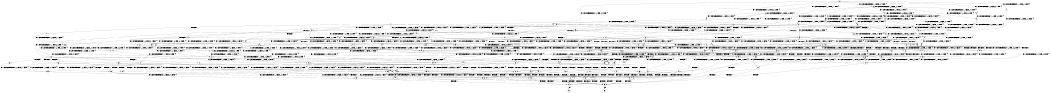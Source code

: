 digraph BCG {
size = "7, 10.5";
center = TRUE;
node [shape = circle];
0 [peripheries = 2];
0 -> 1 [label = "EX !0 !ATOMIC_EXCH_BRANCH (1, +1, TRUE, +0, 2, TRUE) !{}"];
0 -> 2 [label = "EX !2 !ATOMIC_EXCH_BRANCH (1, +0, FALSE, +0, 1, TRUE) !{}"];
0 -> 3 [label = "EX !1 !ATOMIC_EXCH_BRANCH (1, +0, TRUE, +0, 1, TRUE) !{}"];
0 -> 4 [label = "EX !0 !ATOMIC_EXCH_BRANCH (1, +1, TRUE, +0, 2, TRUE) !{}"];
0 -> 5 [label = "EX !2 !ATOMIC_EXCH_BRANCH (1, +0, FALSE, +0, 1, TRUE) !{}"];
0 -> 6 [label = "EX !1 !ATOMIC_EXCH_BRANCH (1, +0, TRUE, +0, 1, TRUE) !{}"];
1 -> 7 [label = "EX !2 !ATOMIC_EXCH_BRANCH (1, +0, FALSE, +0, 1, FALSE) !{}"];
2 -> 8 [label = "EX !0 !ATOMIC_EXCH_BRANCH (1, +1, TRUE, +0, 2, TRUE) !{}"];
3 -> 9 [label = "EX !0 !ATOMIC_EXCH_BRANCH (1, +1, TRUE, +0, 2, TRUE) !{}"];
4 -> 7 [label = "EX !2 !ATOMIC_EXCH_BRANCH (1, +0, FALSE, +0, 1, FALSE) !{}"];
4 -> 10 [label = "EX !1 !ATOMIC_EXCH_BRANCH (1, +0, TRUE, +0, 1, FALSE) !{}"];
4 -> 11 [label = "TERMINATE !0"];
4 -> 12 [label = "EX !2 !ATOMIC_EXCH_BRANCH (1, +0, FALSE, +0, 1, FALSE) !{}"];
4 -> 13 [label = "EX !1 !ATOMIC_EXCH_BRANCH (1, +0, TRUE, +0, 1, FALSE) !{}"];
4 -> 14 [label = "TERMINATE !0"];
5 -> 2 [label = "EX !2 !ATOMIC_EXCH_BRANCH (1, +0, FALSE, +0, 1, TRUE) !{}"];
5 -> 8 [label = "EX !0 !ATOMIC_EXCH_BRANCH (1, +1, TRUE, +0, 2, TRUE) !{}"];
5 -> 15 [label = "EX !1 !ATOMIC_EXCH_BRANCH (1, +0, TRUE, +0, 1, TRUE) !{}"];
5 -> 5 [label = "EX !2 !ATOMIC_EXCH_BRANCH (1, +0, FALSE, +0, 1, TRUE) !{}"];
5 -> 16 [label = "EX !0 !ATOMIC_EXCH_BRANCH (1, +1, TRUE, +0, 2, TRUE) !{}"];
5 -> 17 [label = "EX !1 !ATOMIC_EXCH_BRANCH (1, +0, TRUE, +0, 1, TRUE) !{}"];
6 -> 3 [label = "EX !1 !ATOMIC_EXCH_BRANCH (1, +0, TRUE, +0, 1, TRUE) !{}"];
6 -> 9 [label = "EX !0 !ATOMIC_EXCH_BRANCH (1, +1, TRUE, +0, 2, TRUE) !{}"];
6 -> 18 [label = "EX !2 !ATOMIC_EXCH_BRANCH (1, +0, FALSE, +0, 1, TRUE) !{}"];
6 -> 6 [label = "EX !1 !ATOMIC_EXCH_BRANCH (1, +0, TRUE, +0, 1, TRUE) !{}"];
6 -> 19 [label = "EX !0 !ATOMIC_EXCH_BRANCH (1, +1, TRUE, +0, 2, TRUE) !{}"];
6 -> 20 [label = "EX !2 !ATOMIC_EXCH_BRANCH (1, +0, FALSE, +0, 1, TRUE) !{}"];
7 -> 21 [label = "EX !1 !ATOMIC_EXCH_BRANCH (1, +0, TRUE, +0, 1, FALSE) !{}"];
8 -> 7 [label = "EX !2 !ATOMIC_EXCH_BRANCH (1, +0, FALSE, +0, 1, FALSE) !{}"];
9 -> 10 [label = "EX !1 !ATOMIC_EXCH_BRANCH (1, +0, TRUE, +0, 1, FALSE) !{}"];
10 -> 22 [label = "EX !1 !ATOMIC_EXCH_BRANCH (1, +1, TRUE, +0, 3, TRUE) !{}"];
11 -> 23 [label = "EX !2 !ATOMIC_EXCH_BRANCH (1, +0, FALSE, +0, 1, FALSE) !{}"];
12 -> 21 [label = "EX !1 !ATOMIC_EXCH_BRANCH (1, +0, TRUE, +0, 1, FALSE) !{}"];
12 -> 24 [label = "TERMINATE !0"];
12 -> 25 [label = "TERMINATE !2"];
12 -> 26 [label = "EX !1 !ATOMIC_EXCH_BRANCH (1, +0, TRUE, +0, 1, FALSE) !{}"];
12 -> 27 [label = "TERMINATE !0"];
12 -> 28 [label = "TERMINATE !2"];
13 -> 22 [label = "EX !1 !ATOMIC_EXCH_BRANCH (1, +1, TRUE, +0, 3, TRUE) !{}"];
13 -> 29 [label = "EX !2 !ATOMIC_EXCH_BRANCH (1, +0, FALSE, +0, 1, TRUE) !{}"];
13 -> 30 [label = "TERMINATE !0"];
13 -> 31 [label = "EX !1 !ATOMIC_EXCH_BRANCH (1, +1, TRUE, +0, 3, TRUE) !{}"];
13 -> 32 [label = "EX !2 !ATOMIC_EXCH_BRANCH (1, +0, FALSE, +0, 1, TRUE) !{}"];
13 -> 33 [label = "TERMINATE !0"];
14 -> 23 [label = "EX !2 !ATOMIC_EXCH_BRANCH (1, +0, FALSE, +0, 1, FALSE) !{}"];
14 -> 34 [label = "EX !1 !ATOMIC_EXCH_BRANCH (1, +0, TRUE, +0, 1, FALSE) !{}"];
14 -> 35 [label = "EX !2 !ATOMIC_EXCH_BRANCH (1, +0, FALSE, +0, 1, FALSE) !{}"];
14 -> 36 [label = "EX !1 !ATOMIC_EXCH_BRANCH (1, +0, TRUE, +0, 1, FALSE) !{}"];
15 -> 18 [label = "EX !2 !ATOMIC_EXCH_BRANCH (1, +0, FALSE, +0, 1, TRUE) !{}"];
16 -> 7 [label = "EX !2 !ATOMIC_EXCH_BRANCH (1, +0, FALSE, +0, 1, FALSE) !{}"];
16 -> 37 [label = "EX !1 !ATOMIC_EXCH_BRANCH (1, +0, TRUE, +0, 1, FALSE) !{}"];
16 -> 38 [label = "TERMINATE !0"];
16 -> 12 [label = "EX !2 !ATOMIC_EXCH_BRANCH (1, +0, FALSE, +0, 1, FALSE) !{}"];
16 -> 39 [label = "EX !1 !ATOMIC_EXCH_BRANCH (1, +0, TRUE, +0, 1, FALSE) !{}"];
16 -> 40 [label = "TERMINATE !0"];
17 -> 15 [label = "EX !1 !ATOMIC_EXCH_BRANCH (1, +0, TRUE, +0, 1, TRUE) !{}"];
17 -> 18 [label = "EX !2 !ATOMIC_EXCH_BRANCH (1, +0, FALSE, +0, 1, TRUE) !{}"];
17 -> 41 [label = "EX !0 !ATOMIC_EXCH_BRANCH (1, +1, TRUE, +0, 2, TRUE) !{}"];
17 -> 17 [label = "EX !1 !ATOMIC_EXCH_BRANCH (1, +0, TRUE, +0, 1, TRUE) !{}"];
17 -> 20 [label = "EX !2 !ATOMIC_EXCH_BRANCH (1, +0, FALSE, +0, 1, TRUE) !{}"];
17 -> 42 [label = "EX !0 !ATOMIC_EXCH_BRANCH (1, +1, TRUE, +0, 2, TRUE) !{}"];
18 -> 41 [label = "EX !0 !ATOMIC_EXCH_BRANCH (1, +1, TRUE, +0, 2, TRUE) !{}"];
19 -> 10 [label = "EX !1 !ATOMIC_EXCH_BRANCH (1, +0, TRUE, +0, 1, FALSE) !{}"];
19 -> 43 [label = "EX !2 !ATOMIC_EXCH_BRANCH (1, +0, FALSE, +0, 1, FALSE) !{}"];
19 -> 44 [label = "TERMINATE !0"];
19 -> 13 [label = "EX !1 !ATOMIC_EXCH_BRANCH (1, +0, TRUE, +0, 1, FALSE) !{}"];
19 -> 45 [label = "EX !2 !ATOMIC_EXCH_BRANCH (1, +0, FALSE, +0, 1, FALSE) !{}"];
19 -> 46 [label = "TERMINATE !0"];
20 -> 15 [label = "EX !1 !ATOMIC_EXCH_BRANCH (1, +0, TRUE, +0, 1, TRUE) !{}"];
20 -> 18 [label = "EX !2 !ATOMIC_EXCH_BRANCH (1, +0, FALSE, +0, 1, TRUE) !{}"];
20 -> 41 [label = "EX !0 !ATOMIC_EXCH_BRANCH (1, +1, TRUE, +0, 2, TRUE) !{}"];
20 -> 17 [label = "EX !1 !ATOMIC_EXCH_BRANCH (1, +0, TRUE, +0, 1, TRUE) !{}"];
20 -> 20 [label = "EX !2 !ATOMIC_EXCH_BRANCH (1, +0, FALSE, +0, 1, TRUE) !{}"];
20 -> 42 [label = "EX !0 !ATOMIC_EXCH_BRANCH (1, +1, TRUE, +0, 2, TRUE) !{}"];
21 -> 47 [label = "EX !1 !ATOMIC_EXCH_BRANCH (1, +1, TRUE, +0, 3, TRUE) !{}"];
22 -> 48 [label = "EX !2 !ATOMIC_EXCH_BRANCH (1, +0, FALSE, +0, 1, FALSE) !{}"];
23 -> 49 [label = "EX !1 !ATOMIC_EXCH_BRANCH (1, +0, TRUE, +0, 1, FALSE) !{}"];
24 -> 49 [label = "EX !1 !ATOMIC_EXCH_BRANCH (1, +0, TRUE, +0, 1, FALSE) !{}"];
25 -> 50 [label = "EX !1 !ATOMIC_EXCH_BRANCH (1, +0, TRUE, +0, 1, FALSE) !{}"];
26 -> 47 [label = "EX !1 !ATOMIC_EXCH_BRANCH (1, +1, TRUE, +0, 3, TRUE) !{}"];
26 -> 51 [label = "TERMINATE !0"];
26 -> 52 [label = "TERMINATE !2"];
26 -> 53 [label = "EX !1 !ATOMIC_EXCH_BRANCH (1, +1, TRUE, +0, 3, TRUE) !{}"];
26 -> 54 [label = "TERMINATE !0"];
26 -> 55 [label = "TERMINATE !2"];
27 -> 49 [label = "EX !1 !ATOMIC_EXCH_BRANCH (1, +0, TRUE, +0, 1, FALSE) !{}"];
27 -> 56 [label = "TERMINATE !2"];
27 -> 57 [label = "EX !1 !ATOMIC_EXCH_BRANCH (1, +0, TRUE, +0, 1, FALSE) !{}"];
27 -> 58 [label = "TERMINATE !2"];
28 -> 50 [label = "EX !1 !ATOMIC_EXCH_BRANCH (1, +0, TRUE, +0, 1, FALSE) !{}"];
28 -> 56 [label = "TERMINATE !0"];
28 -> 59 [label = "EX !1 !ATOMIC_EXCH_BRANCH (1, +0, TRUE, +0, 1, FALSE) !{}"];
28 -> 58 [label = "TERMINATE !0"];
29 -> 60 [label = "EX !1 !ATOMIC_EXCH_BRANCH (1, +1, TRUE, +0, 3, TRUE) !{}"];
30 -> 61 [label = "EX !2 !ATOMIC_EXCH_BRANCH (1, +0, FALSE, +0, 1, TRUE) !{}"];
31 -> 48 [label = "EX !2 !ATOMIC_EXCH_BRANCH (1, +0, FALSE, +0, 1, FALSE) !{}"];
31 -> 62 [label = "TERMINATE !0"];
31 -> 63 [label = "TERMINATE !1"];
31 -> 64 [label = "EX !2 !ATOMIC_EXCH_BRANCH (1, +0, FALSE, +0, 1, FALSE) !{}"];
31 -> 65 [label = "TERMINATE !0"];
31 -> 66 [label = "TERMINATE !1"];
32 -> 60 [label = "EX !1 !ATOMIC_EXCH_BRANCH (1, +1, TRUE, +0, 3, TRUE) !{}"];
32 -> 29 [label = "EX !2 !ATOMIC_EXCH_BRANCH (1, +0, FALSE, +0, 1, TRUE) !{}"];
32 -> 67 [label = "TERMINATE !0"];
32 -> 68 [label = "EX !1 !ATOMIC_EXCH_BRANCH (1, +1, TRUE, +0, 3, TRUE) !{}"];
32 -> 32 [label = "EX !2 !ATOMIC_EXCH_BRANCH (1, +0, FALSE, +0, 1, TRUE) !{}"];
32 -> 69 [label = "TERMINATE !0"];
33 -> 61 [label = "EX !2 !ATOMIC_EXCH_BRANCH (1, +0, FALSE, +0, 1, TRUE) !{}"];
33 -> 70 [label = "EX !1 !ATOMIC_EXCH_BRANCH (1, +1, TRUE, +0, 3, TRUE) !{}"];
33 -> 71 [label = "EX !2 !ATOMIC_EXCH_BRANCH (1, +0, FALSE, +0, 1, TRUE) !{}"];
33 -> 72 [label = "EX !1 !ATOMIC_EXCH_BRANCH (1, +1, TRUE, +0, 3, TRUE) !{}"];
34 -> 70 [label = "EX !1 !ATOMIC_EXCH_BRANCH (1, +1, TRUE, +0, 3, TRUE) !{}"];
35 -> 49 [label = "EX !1 !ATOMIC_EXCH_BRANCH (1, +0, TRUE, +0, 1, FALSE) !{}"];
35 -> 56 [label = "TERMINATE !2"];
35 -> 57 [label = "EX !1 !ATOMIC_EXCH_BRANCH (1, +0, TRUE, +0, 1, FALSE) !{}"];
35 -> 58 [label = "TERMINATE !2"];
36 -> 70 [label = "EX !1 !ATOMIC_EXCH_BRANCH (1, +1, TRUE, +0, 3, TRUE) !{}"];
36 -> 61 [label = "EX !2 !ATOMIC_EXCH_BRANCH (1, +0, FALSE, +0, 1, TRUE) !{}"];
36 -> 72 [label = "EX !1 !ATOMIC_EXCH_BRANCH (1, +1, TRUE, +0, 3, TRUE) !{}"];
36 -> 71 [label = "EX !2 !ATOMIC_EXCH_BRANCH (1, +0, FALSE, +0, 1, TRUE) !{}"];
37 -> 60 [label = "EX !1 !ATOMIC_EXCH_BRANCH (1, +1, TRUE, +0, 3, TRUE) !{}"];
38 -> 73 [label = "EX !1 !ATOMIC_EXCH_BRANCH (1, +0, TRUE, +0, 1, FALSE) !{}"];
39 -> 60 [label = "EX !1 !ATOMIC_EXCH_BRANCH (1, +1, TRUE, +0, 3, TRUE) !{}"];
39 -> 29 [label = "EX !2 !ATOMIC_EXCH_BRANCH (1, +0, FALSE, +0, 1, TRUE) !{}"];
39 -> 67 [label = "TERMINATE !0"];
39 -> 68 [label = "EX !1 !ATOMIC_EXCH_BRANCH (1, +1, TRUE, +0, 3, TRUE) !{}"];
39 -> 32 [label = "EX !2 !ATOMIC_EXCH_BRANCH (1, +0, FALSE, +0, 1, TRUE) !{}"];
39 -> 69 [label = "TERMINATE !0"];
40 -> 73 [label = "EX !1 !ATOMIC_EXCH_BRANCH (1, +0, TRUE, +0, 1, FALSE) !{}"];
40 -> 23 [label = "EX !2 !ATOMIC_EXCH_BRANCH (1, +0, FALSE, +0, 1, FALSE) !{}"];
40 -> 74 [label = "EX !1 !ATOMIC_EXCH_BRANCH (1, +0, TRUE, +0, 1, FALSE) !{}"];
40 -> 35 [label = "EX !2 !ATOMIC_EXCH_BRANCH (1, +0, FALSE, +0, 1, FALSE) !{}"];
41 -> 37 [label = "EX !1 !ATOMIC_EXCH_BRANCH (1, +0, TRUE, +0, 1, FALSE) !{}"];
42 -> 37 [label = "EX !1 !ATOMIC_EXCH_BRANCH (1, +0, TRUE, +0, 1, FALSE) !{}"];
42 -> 43 [label = "EX !2 !ATOMIC_EXCH_BRANCH (1, +0, FALSE, +0, 1, FALSE) !{}"];
42 -> 75 [label = "TERMINATE !0"];
42 -> 39 [label = "EX !1 !ATOMIC_EXCH_BRANCH (1, +0, TRUE, +0, 1, FALSE) !{}"];
42 -> 45 [label = "EX !2 !ATOMIC_EXCH_BRANCH (1, +0, FALSE, +0, 1, FALSE) !{}"];
42 -> 76 [label = "TERMINATE !0"];
43 -> 21 [label = "EX !1 !ATOMIC_EXCH_BRANCH (1, +0, TRUE, +0, 1, FALSE) !{}"];
44 -> 77 [label = "EX !2 !ATOMIC_EXCH_BRANCH (1, +0, FALSE, +0, 1, FALSE) !{}"];
45 -> 21 [label = "EX !1 !ATOMIC_EXCH_BRANCH (1, +0, TRUE, +0, 1, FALSE) !{}"];
45 -> 78 [label = "TERMINATE !0"];
45 -> 79 [label = "TERMINATE !2"];
45 -> 26 [label = "EX !1 !ATOMIC_EXCH_BRANCH (1, +0, TRUE, +0, 1, FALSE) !{}"];
45 -> 80 [label = "TERMINATE !0"];
45 -> 81 [label = "TERMINATE !2"];
46 -> 77 [label = "EX !2 !ATOMIC_EXCH_BRANCH (1, +0, FALSE, +0, 1, FALSE) !{}"];
46 -> 34 [label = "EX !1 !ATOMIC_EXCH_BRANCH (1, +0, TRUE, +0, 1, FALSE) !{}"];
46 -> 82 [label = "EX !2 !ATOMIC_EXCH_BRANCH (1, +0, FALSE, +0, 1, FALSE) !{}"];
46 -> 36 [label = "EX !1 !ATOMIC_EXCH_BRANCH (1, +0, TRUE, +0, 1, FALSE) !{}"];
47 -> 83 [label = "TERMINATE !0"];
48 -> 83 [label = "TERMINATE !0"];
49 -> 84 [label = "EX !1 !ATOMIC_EXCH_BRANCH (1, +1, TRUE, +0, 3, TRUE) !{}"];
50 -> 85 [label = "EX !1 !ATOMIC_EXCH_BRANCH (1, +1, TRUE, +0, 3, TRUE) !{}"];
51 -> 86 [label = "TERMINATE !2"];
52 -> 86 [label = "TERMINATE !0"];
53 -> 83 [label = "TERMINATE !0"];
53 -> 87 [label = "TERMINATE !2"];
53 -> 88 [label = "TERMINATE !1"];
53 -> 89 [label = "TERMINATE !0"];
53 -> 90 [label = "TERMINATE !2"];
53 -> 91 [label = "TERMINATE !1"];
54 -> 86 [label = "TERMINATE !2"];
54 -> 84 [label = "EX !1 !ATOMIC_EXCH_BRANCH (1, +1, TRUE, +0, 3, TRUE) !{}"];
54 -> 92 [label = "TERMINATE !2"];
54 -> 93 [label = "EX !1 !ATOMIC_EXCH_BRANCH (1, +1, TRUE, +0, 3, TRUE) !{}"];
55 -> 86 [label = "TERMINATE !0"];
55 -> 85 [label = "EX !1 !ATOMIC_EXCH_BRANCH (1, +1, TRUE, +0, 3, TRUE) !{}"];
55 -> 92 [label = "TERMINATE !0"];
55 -> 94 [label = "EX !1 !ATOMIC_EXCH_BRANCH (1, +1, TRUE, +0, 3, TRUE) !{}"];
56 -> 95 [label = "EX !1 !ATOMIC_EXCH_BRANCH (1, +0, TRUE, +0, 1, FALSE) !{}"];
57 -> 84 [label = "EX !1 !ATOMIC_EXCH_BRANCH (1, +1, TRUE, +0, 3, TRUE) !{}"];
57 -> 86 [label = "TERMINATE !2"];
57 -> 93 [label = "EX !1 !ATOMIC_EXCH_BRANCH (1, +1, TRUE, +0, 3, TRUE) !{}"];
57 -> 92 [label = "TERMINATE !2"];
58 -> 95 [label = "EX !1 !ATOMIC_EXCH_BRANCH (1, +0, TRUE, +0, 1, FALSE) !{}"];
58 -> 96 [label = "EX !1 !ATOMIC_EXCH_BRANCH (1, +0, TRUE, +0, 1, FALSE) !{}"];
59 -> 85 [label = "EX !1 !ATOMIC_EXCH_BRANCH (1, +1, TRUE, +0, 3, TRUE) !{}"];
59 -> 86 [label = "TERMINATE !0"];
59 -> 94 [label = "EX !1 !ATOMIC_EXCH_BRANCH (1, +1, TRUE, +0, 3, TRUE) !{}"];
59 -> 92 [label = "TERMINATE !0"];
60 -> 48 [label = "EX !2 !ATOMIC_EXCH_BRANCH (1, +0, FALSE, +0, 1, FALSE) !{}"];
61 -> 97 [label = "EX !1 !ATOMIC_EXCH_BRANCH (1, +1, TRUE, +0, 3, TRUE) !{}"];
62 -> 98 [label = "EX !2 !ATOMIC_EXCH_BRANCH (1, +0, FALSE, +0, 1, FALSE) !{}"];
63 -> 99 [label = "EX !2 !ATOMIC_EXCH_BRANCH (1, +0, FALSE, +0, 1, FALSE) !{}"];
64 -> 83 [label = "TERMINATE !0"];
64 -> 87 [label = "TERMINATE !2"];
64 -> 88 [label = "TERMINATE !1"];
64 -> 89 [label = "TERMINATE !0"];
64 -> 90 [label = "TERMINATE !2"];
64 -> 91 [label = "TERMINATE !1"];
65 -> 98 [label = "EX !2 !ATOMIC_EXCH_BRANCH (1, +0, FALSE, +0, 1, FALSE) !{}"];
65 -> 100 [label = "TERMINATE !1"];
65 -> 101 [label = "EX !2 !ATOMIC_EXCH_BRANCH (1, +0, FALSE, +0, 1, FALSE) !{}"];
65 -> 102 [label = "TERMINATE !1"];
66 -> 99 [label = "EX !2 !ATOMIC_EXCH_BRANCH (1, +0, FALSE, +0, 1, FALSE) !{}"];
66 -> 100 [label = "TERMINATE !0"];
66 -> 103 [label = "EX !2 !ATOMIC_EXCH_BRANCH (1, +0, FALSE, +0, 1, FALSE) !{}"];
66 -> 102 [label = "TERMINATE !0"];
67 -> 97 [label = "EX !1 !ATOMIC_EXCH_BRANCH (1, +1, TRUE, +0, 3, TRUE) !{}"];
68 -> 48 [label = "EX !2 !ATOMIC_EXCH_BRANCH (1, +0, FALSE, +0, 1, FALSE) !{}"];
68 -> 104 [label = "TERMINATE !0"];
68 -> 105 [label = "TERMINATE !1"];
68 -> 64 [label = "EX !2 !ATOMIC_EXCH_BRANCH (1, +0, FALSE, +0, 1, FALSE) !{}"];
68 -> 106 [label = "TERMINATE !0"];
68 -> 107 [label = "TERMINATE !1"];
69 -> 97 [label = "EX !1 !ATOMIC_EXCH_BRANCH (1, +1, TRUE, +0, 3, TRUE) !{}"];
69 -> 61 [label = "EX !2 !ATOMIC_EXCH_BRANCH (1, +0, FALSE, +0, 1, TRUE) !{}"];
69 -> 108 [label = "EX !1 !ATOMIC_EXCH_BRANCH (1, +1, TRUE, +0, 3, TRUE) !{}"];
69 -> 71 [label = "EX !2 !ATOMIC_EXCH_BRANCH (1, +0, FALSE, +0, 1, TRUE) !{}"];
70 -> 98 [label = "EX !2 !ATOMIC_EXCH_BRANCH (1, +0, FALSE, +0, 1, FALSE) !{}"];
71 -> 97 [label = "EX !1 !ATOMIC_EXCH_BRANCH (1, +1, TRUE, +0, 3, TRUE) !{}"];
71 -> 61 [label = "EX !2 !ATOMIC_EXCH_BRANCH (1, +0, FALSE, +0, 1, TRUE) !{}"];
71 -> 108 [label = "EX !1 !ATOMIC_EXCH_BRANCH (1, +1, TRUE, +0, 3, TRUE) !{}"];
71 -> 71 [label = "EX !2 !ATOMIC_EXCH_BRANCH (1, +0, FALSE, +0, 1, TRUE) !{}"];
72 -> 98 [label = "EX !2 !ATOMIC_EXCH_BRANCH (1, +0, FALSE, +0, 1, FALSE) !{}"];
72 -> 100 [label = "TERMINATE !1"];
72 -> 101 [label = "EX !2 !ATOMIC_EXCH_BRANCH (1, +0, FALSE, +0, 1, FALSE) !{}"];
72 -> 102 [label = "TERMINATE !1"];
73 -> 97 [label = "EX !1 !ATOMIC_EXCH_BRANCH (1, +1, TRUE, +0, 3, TRUE) !{}"];
74 -> 97 [label = "EX !1 !ATOMIC_EXCH_BRANCH (1, +1, TRUE, +0, 3, TRUE) !{}"];
74 -> 61 [label = "EX !2 !ATOMIC_EXCH_BRANCH (1, +0, FALSE, +0, 1, TRUE) !{}"];
74 -> 108 [label = "EX !1 !ATOMIC_EXCH_BRANCH (1, +1, TRUE, +0, 3, TRUE) !{}"];
74 -> 71 [label = "EX !2 !ATOMIC_EXCH_BRANCH (1, +0, FALSE, +0, 1, TRUE) !{}"];
75 -> 73 [label = "EX !1 !ATOMIC_EXCH_BRANCH (1, +0, TRUE, +0, 1, FALSE) !{}"];
76 -> 73 [label = "EX !1 !ATOMIC_EXCH_BRANCH (1, +0, TRUE, +0, 1, FALSE) !{}"];
76 -> 77 [label = "EX !2 !ATOMIC_EXCH_BRANCH (1, +0, FALSE, +0, 1, FALSE) !{}"];
76 -> 74 [label = "EX !1 !ATOMIC_EXCH_BRANCH (1, +0, TRUE, +0, 1, FALSE) !{}"];
76 -> 82 [label = "EX !2 !ATOMIC_EXCH_BRANCH (1, +0, FALSE, +0, 1, FALSE) !{}"];
77 -> 49 [label = "EX !1 !ATOMIC_EXCH_BRANCH (1, +0, TRUE, +0, 1, FALSE) !{}"];
78 -> 109 [label = "TERMINATE !2"];
79 -> 109 [label = "TERMINATE !0"];
80 -> 109 [label = "TERMINATE !2"];
80 -> 49 [label = "EX !1 !ATOMIC_EXCH_BRANCH (1, +0, TRUE, +0, 1, FALSE) !{}"];
80 -> 110 [label = "TERMINATE !2"];
80 -> 57 [label = "EX !1 !ATOMIC_EXCH_BRANCH (1, +0, TRUE, +0, 1, FALSE) !{}"];
81 -> 109 [label = "TERMINATE !0"];
81 -> 50 [label = "EX !1 !ATOMIC_EXCH_BRANCH (1, +0, TRUE, +0, 1, FALSE) !{}"];
81 -> 110 [label = "TERMINATE !0"];
81 -> 59 [label = "EX !1 !ATOMIC_EXCH_BRANCH (1, +0, TRUE, +0, 1, FALSE) !{}"];
82 -> 49 [label = "EX !1 !ATOMIC_EXCH_BRANCH (1, +0, TRUE, +0, 1, FALSE) !{}"];
82 -> 109 [label = "TERMINATE !2"];
82 -> 57 [label = "EX !1 !ATOMIC_EXCH_BRANCH (1, +0, TRUE, +0, 1, FALSE) !{}"];
82 -> 110 [label = "TERMINATE !2"];
83 -> 111 [label = "TERMINATE !2"];
84 -> 111 [label = "TERMINATE !2"];
85 -> 111 [label = "TERMINATE !0"];
86 -> 112 [label = "EX !1 !ATOMIC_EXCH_BRANCH (1, +1, TRUE, +0, 3, TRUE) !{}"];
87 -> 111 [label = "TERMINATE !0"];
88 -> 113 [label = "TERMINATE !0"];
89 -> 111 [label = "TERMINATE !2"];
89 -> 113 [label = "TERMINATE !1"];
89 -> 114 [label = "TERMINATE !2"];
89 -> 115 [label = "TERMINATE !1"];
90 -> 111 [label = "TERMINATE !0"];
90 -> 116 [label = "TERMINATE !1"];
90 -> 114 [label = "TERMINATE !0"];
90 -> 117 [label = "TERMINATE !1"];
91 -> 113 [label = "TERMINATE !0"];
91 -> 116 [label = "TERMINATE !2"];
91 -> 115 [label = "TERMINATE !0"];
91 -> 117 [label = "TERMINATE !2"];
92 -> 112 [label = "EX !1 !ATOMIC_EXCH_BRANCH (1, +1, TRUE, +0, 3, TRUE) !{}"];
92 -> 118 [label = "EX !1 !ATOMIC_EXCH_BRANCH (1, +1, TRUE, +0, 3, TRUE) !{}"];
93 -> 111 [label = "TERMINATE !2"];
93 -> 113 [label = "TERMINATE !1"];
93 -> 114 [label = "TERMINATE !2"];
93 -> 115 [label = "TERMINATE !1"];
94 -> 111 [label = "TERMINATE !0"];
94 -> 116 [label = "TERMINATE !1"];
94 -> 114 [label = "TERMINATE !0"];
94 -> 117 [label = "TERMINATE !1"];
95 -> 112 [label = "EX !1 !ATOMIC_EXCH_BRANCH (1, +1, TRUE, +0, 3, TRUE) !{}"];
96 -> 112 [label = "EX !1 !ATOMIC_EXCH_BRANCH (1, +1, TRUE, +0, 3, TRUE) !{}"];
96 -> 118 [label = "EX !1 !ATOMIC_EXCH_BRANCH (1, +1, TRUE, +0, 3, TRUE) !{}"];
97 -> 98 [label = "EX !2 !ATOMIC_EXCH_BRANCH (1, +0, FALSE, +0, 1, FALSE) !{}"];
98 -> 111 [label = "TERMINATE !2"];
99 -> 113 [label = "TERMINATE !0"];
100 -> 119 [label = "EX !2 !ATOMIC_EXCH_BRANCH (1, +0, FALSE, +0, 1, FALSE) !{}"];
101 -> 111 [label = "TERMINATE !2"];
101 -> 113 [label = "TERMINATE !1"];
101 -> 114 [label = "TERMINATE !2"];
101 -> 115 [label = "TERMINATE !1"];
102 -> 119 [label = "EX !2 !ATOMIC_EXCH_BRANCH (1, +0, FALSE, +0, 1, FALSE) !{}"];
102 -> 120 [label = "EX !2 !ATOMIC_EXCH_BRANCH (1, +0, FALSE, +0, 1, FALSE) !{}"];
103 -> 113 [label = "TERMINATE !0"];
103 -> 116 [label = "TERMINATE !2"];
103 -> 115 [label = "TERMINATE !0"];
103 -> 117 [label = "TERMINATE !2"];
104 -> 121 [label = "TERMINATE !1"];
105 -> 121 [label = "TERMINATE !0"];
106 -> 121 [label = "TERMINATE !1"];
106 -> 98 [label = "EX !2 !ATOMIC_EXCH_BRANCH (1, +0, FALSE, +0, 1, FALSE) !{}"];
106 -> 122 [label = "TERMINATE !1"];
106 -> 101 [label = "EX !2 !ATOMIC_EXCH_BRANCH (1, +0, FALSE, +0, 1, FALSE) !{}"];
107 -> 121 [label = "TERMINATE !0"];
107 -> 99 [label = "EX !2 !ATOMIC_EXCH_BRANCH (1, +0, FALSE, +0, 1, FALSE) !{}"];
107 -> 122 [label = "TERMINATE !0"];
107 -> 103 [label = "EX !2 !ATOMIC_EXCH_BRANCH (1, +0, FALSE, +0, 1, FALSE) !{}"];
108 -> 98 [label = "EX !2 !ATOMIC_EXCH_BRANCH (1, +0, FALSE, +0, 1, FALSE) !{}"];
108 -> 121 [label = "TERMINATE !1"];
108 -> 101 [label = "EX !2 !ATOMIC_EXCH_BRANCH (1, +0, FALSE, +0, 1, FALSE) !{}"];
108 -> 122 [label = "TERMINATE !1"];
109 -> 95 [label = "EX !1 !ATOMIC_EXCH_BRANCH (1, +0, TRUE, +0, 1, FALSE) !{}"];
110 -> 95 [label = "EX !1 !ATOMIC_EXCH_BRANCH (1, +0, TRUE, +0, 1, FALSE) !{}"];
110 -> 96 [label = "EX !1 !ATOMIC_EXCH_BRANCH (1, +0, TRUE, +0, 1, FALSE) !{}"];
111 -> 123 [label = "TERMINATE !1"];
112 -> 123 [label = "TERMINATE !1"];
113 -> 123 [label = "TERMINATE !2"];
114 -> 123 [label = "TERMINATE !1"];
114 -> 124 [label = "TERMINATE !1"];
115 -> 123 [label = "TERMINATE !2"];
115 -> 124 [label = "TERMINATE !2"];
116 -> 123 [label = "TERMINATE !0"];
117 -> 123 [label = "TERMINATE !0"];
117 -> 124 [label = "TERMINATE !0"];
118 -> 123 [label = "TERMINATE !1"];
118 -> 124 [label = "TERMINATE !1"];
119 -> 123 [label = "TERMINATE !2"];
120 -> 123 [label = "TERMINATE !2"];
120 -> 124 [label = "TERMINATE !2"];
121 -> 119 [label = "EX !2 !ATOMIC_EXCH_BRANCH (1, +0, FALSE, +0, 1, FALSE) !{}"];
122 -> 119 [label = "EX !2 !ATOMIC_EXCH_BRANCH (1, +0, FALSE, +0, 1, FALSE) !{}"];
122 -> 120 [label = "EX !2 !ATOMIC_EXCH_BRANCH (1, +0, FALSE, +0, 1, FALSE) !{}"];
123 -> 125 [label = "exit"];
124 -> 126 [label = "exit"];
}
